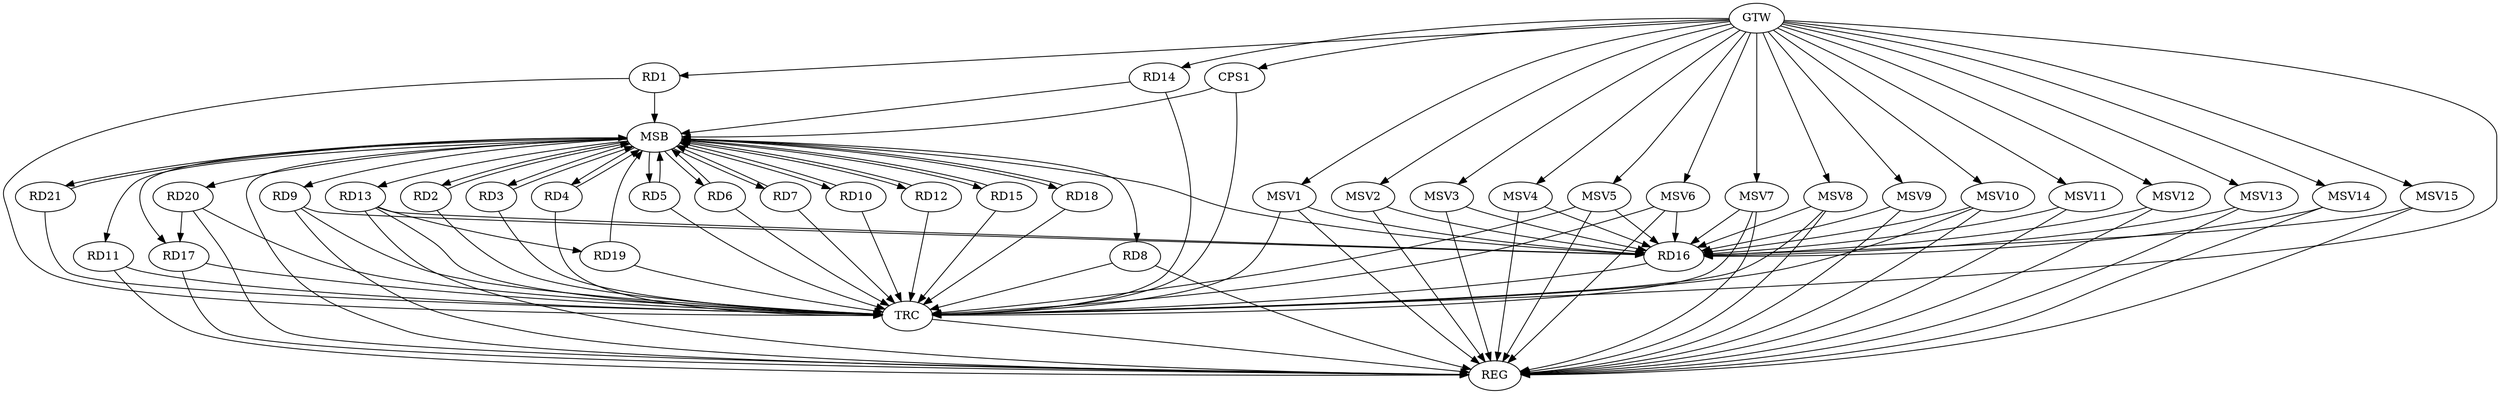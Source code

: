 strict digraph G {
  RD1 [ label="RD1" ];
  RD2 [ label="RD2" ];
  RD3 [ label="RD3" ];
  RD4 [ label="RD4" ];
  RD5 [ label="RD5" ];
  RD6 [ label="RD6" ];
  RD7 [ label="RD7" ];
  RD8 [ label="RD8" ];
  RD9 [ label="RD9" ];
  RD10 [ label="RD10" ];
  RD11 [ label="RD11" ];
  RD12 [ label="RD12" ];
  RD13 [ label="RD13" ];
  RD14 [ label="RD14" ];
  RD15 [ label="RD15" ];
  RD16 [ label="RD16" ];
  RD17 [ label="RD17" ];
  RD18 [ label="RD18" ];
  RD19 [ label="RD19" ];
  RD20 [ label="RD20" ];
  RD21 [ label="RD21" ];
  CPS1 [ label="CPS1" ];
  GTW [ label="GTW" ];
  REG [ label="REG" ];
  MSB [ label="MSB" ];
  TRC [ label="TRC" ];
  MSV1 [ label="MSV1" ];
  MSV2 [ label="MSV2" ];
  MSV3 [ label="MSV3" ];
  MSV4 [ label="MSV4" ];
  MSV5 [ label="MSV5" ];
  MSV6 [ label="MSV6" ];
  MSV7 [ label="MSV7" ];
  MSV8 [ label="MSV8" ];
  MSV9 [ label="MSV9" ];
  MSV10 [ label="MSV10" ];
  MSV11 [ label="MSV11" ];
  MSV12 [ label="MSV12" ];
  MSV13 [ label="MSV13" ];
  MSV14 [ label="MSV14" ];
  MSV15 [ label="MSV15" ];
  RD9 -> RD16;
  RD13 -> RD16;
  RD13 -> RD19;
  RD20 -> RD17;
  GTW -> RD1;
  GTW -> RD14;
  GTW -> CPS1;
  RD8 -> REG;
  RD9 -> REG;
  RD11 -> REG;
  RD13 -> REG;
  RD17 -> REG;
  RD20 -> REG;
  RD1 -> MSB;
  MSB -> RD4;
  MSB -> RD6;
  MSB -> RD8;
  MSB -> RD9;
  MSB -> RD12;
  MSB -> RD17;
  MSB -> RD21;
  MSB -> REG;
  RD2 -> MSB;
  MSB -> RD11;
  MSB -> RD20;
  RD3 -> MSB;
  RD4 -> MSB;
  RD5 -> MSB;
  RD6 -> MSB;
  MSB -> RD7;
  MSB -> RD13;
  RD7 -> MSB;
  MSB -> RD3;
  RD10 -> MSB;
  RD12 -> MSB;
  RD14 -> MSB;
  MSB -> RD2;
  RD15 -> MSB;
  RD16 -> MSB;
  RD18 -> MSB;
  RD19 -> MSB;
  MSB -> RD15;
  RD21 -> MSB;
  MSB -> RD10;
  MSB -> RD18;
  CPS1 -> MSB;
  MSB -> RD5;
  RD1 -> TRC;
  RD2 -> TRC;
  RD3 -> TRC;
  RD4 -> TRC;
  RD5 -> TRC;
  RD6 -> TRC;
  RD7 -> TRC;
  RD8 -> TRC;
  RD9 -> TRC;
  RD10 -> TRC;
  RD11 -> TRC;
  RD12 -> TRC;
  RD13 -> TRC;
  RD14 -> TRC;
  RD15 -> TRC;
  RD16 -> TRC;
  RD17 -> TRC;
  RD18 -> TRC;
  RD19 -> TRC;
  RD20 -> TRC;
  RD21 -> TRC;
  CPS1 -> TRC;
  GTW -> TRC;
  TRC -> REG;
  MSV1 -> RD16;
  GTW -> MSV1;
  MSV1 -> REG;
  MSV1 -> TRC;
  MSV2 -> RD16;
  GTW -> MSV2;
  MSV2 -> REG;
  MSV3 -> RD16;
  MSV4 -> RD16;
  MSV5 -> RD16;
  GTW -> MSV3;
  MSV3 -> REG;
  GTW -> MSV4;
  MSV4 -> REG;
  GTW -> MSV5;
  MSV5 -> REG;
  MSV5 -> TRC;
  MSV6 -> RD16;
  GTW -> MSV6;
  MSV6 -> REG;
  MSV6 -> TRC;
  MSV7 -> RD16;
  MSV8 -> RD16;
  GTW -> MSV7;
  MSV7 -> REG;
  MSV7 -> TRC;
  GTW -> MSV8;
  MSV8 -> REG;
  MSV8 -> TRC;
  MSV9 -> RD16;
  MSV10 -> RD16;
  GTW -> MSV9;
  MSV9 -> REG;
  GTW -> MSV10;
  MSV10 -> REG;
  MSV10 -> TRC;
  MSV11 -> RD16;
  GTW -> MSV11;
  MSV11 -> REG;
  MSV12 -> RD16;
  GTW -> MSV12;
  MSV12 -> REG;
  MSV13 -> RD16;
  MSV14 -> RD16;
  MSV15 -> RD16;
  GTW -> MSV13;
  MSV13 -> REG;
  GTW -> MSV14;
  MSV14 -> REG;
  GTW -> MSV15;
  MSV15 -> REG;
}
